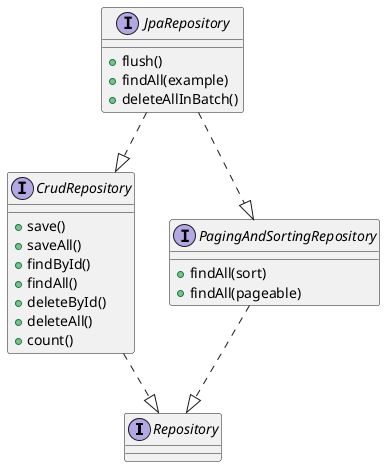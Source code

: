 @startuml
interface Repository

interface CrudRepository {
  +save()
  +saveAll()
  +findById()
  +findAll()
  +deleteById()
  +deleteAll()
  +count()
}

interface PagingAndSortingRepository {
  +findAll(sort)
  +findAll(pageable)
}

interface JpaRepository {
  +flush()
  +findAll(example)
  +deleteAllInBatch()
}

CrudRepository ..|> Repository
PagingAndSortingRepository ..|> Repository
JpaRepository ..|> CrudRepository
JpaRepository ..|> PagingAndSortingRepository
@enduml